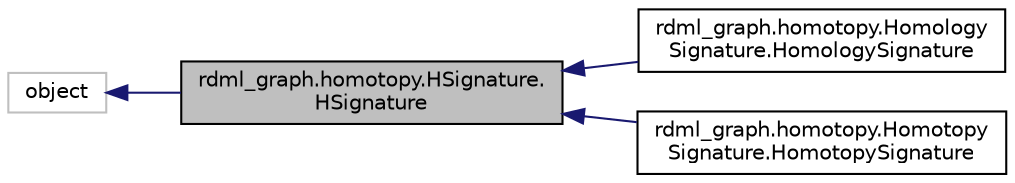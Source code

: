 digraph "rdml_graph.homotopy.HSignature.HSignature"
{
 // LATEX_PDF_SIZE
  edge [fontname="Helvetica",fontsize="10",labelfontname="Helvetica",labelfontsize="10"];
  node [fontname="Helvetica",fontsize="10",shape=record];
  rankdir="LR";
  Node1 [label="rdml_graph.homotopy.HSignature.\lHSignature",height=0.2,width=0.4,color="black", fillcolor="grey75", style="filled", fontcolor="black",tooltip=" "];
  Node2 -> Node1 [dir="back",color="midnightblue",fontsize="10",style="solid",fontname="Helvetica"];
  Node2 [label="object",height=0.2,width=0.4,color="grey75", fillcolor="white", style="filled",tooltip=" "];
  Node1 -> Node3 [dir="back",color="midnightblue",fontsize="10",style="solid",fontname="Helvetica"];
  Node3 [label="rdml_graph.homotopy.Homology\lSignature.HomologySignature",height=0.2,width=0.4,color="black", fillcolor="white", style="filled",URL="$classrdml__graph_1_1homotopy_1_1HomologySignature_1_1HomologySignature.html",tooltip="Homology signature A discrete homology signature."];
  Node1 -> Node4 [dir="back",color="midnightblue",fontsize="10",style="solid",fontname="Helvetica"];
  Node4 [label="rdml_graph.homotopy.Homotopy\lSignature.HomotopySignature",height=0.2,width=0.4,color="black", fillcolor="white", style="filled",URL="$classrdml__graph_1_1homotopy_1_1HomotopySignature_1_1HomotopySignature.html",tooltip="A basic structure to handle HSignatures These are implemented as the homotopy signature given in: S."];
}
